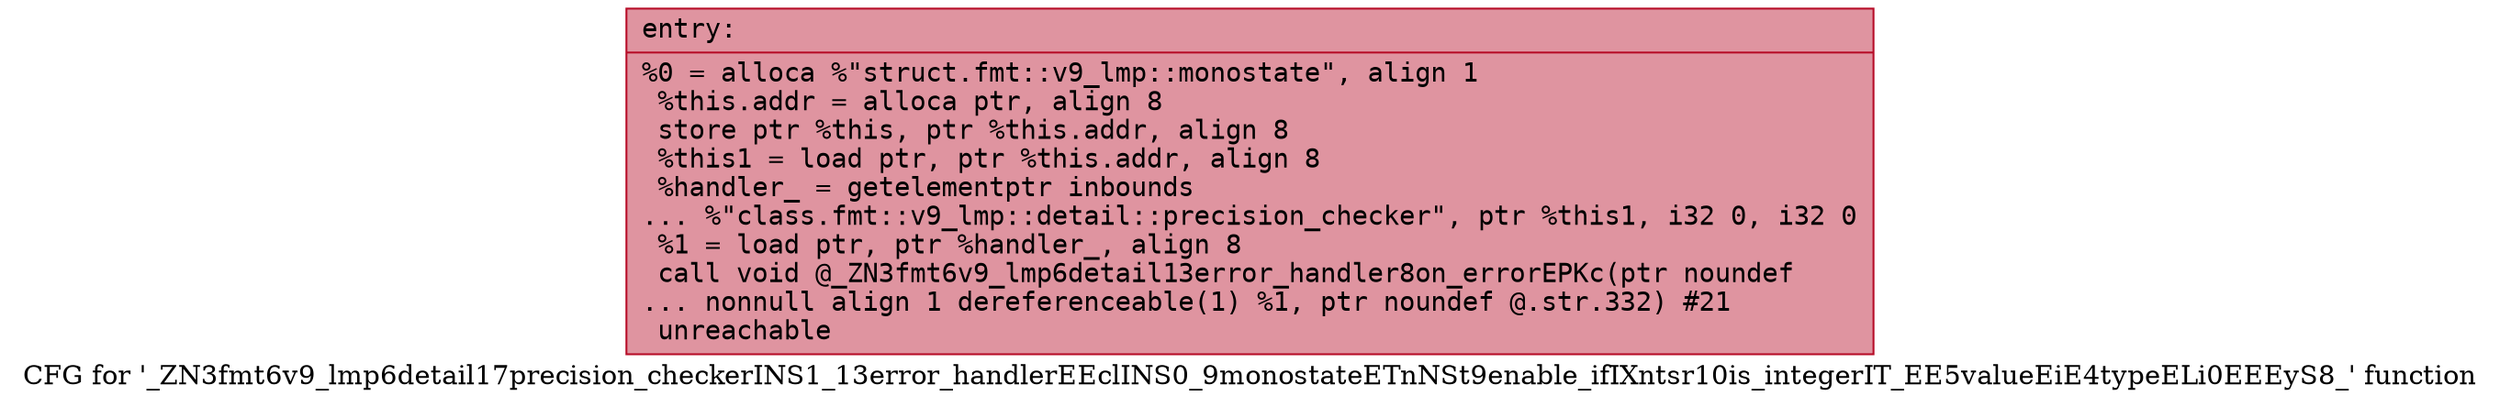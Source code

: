 digraph "CFG for '_ZN3fmt6v9_lmp6detail17precision_checkerINS1_13error_handlerEEclINS0_9monostateETnNSt9enable_ifIXntsr10is_integerIT_EE5valueEiE4typeELi0EEEyS8_' function" {
	label="CFG for '_ZN3fmt6v9_lmp6detail17precision_checkerINS1_13error_handlerEEclINS0_9monostateETnNSt9enable_ifIXntsr10is_integerIT_EE5valueEiE4typeELi0EEEyS8_' function";

	Node0x556bfeb4f760 [shape=record,color="#b70d28ff", style=filled, fillcolor="#b70d2870" fontname="Courier",label="{entry:\l|  %0 = alloca %\"struct.fmt::v9_lmp::monostate\", align 1\l  %this.addr = alloca ptr, align 8\l  store ptr %this, ptr %this.addr, align 8\l  %this1 = load ptr, ptr %this.addr, align 8\l  %handler_ = getelementptr inbounds\l... %\"class.fmt::v9_lmp::detail::precision_checker\", ptr %this1, i32 0, i32 0\l  %1 = load ptr, ptr %handler_, align 8\l  call void @_ZN3fmt6v9_lmp6detail13error_handler8on_errorEPKc(ptr noundef\l... nonnull align 1 dereferenceable(1) %1, ptr noundef @.str.332) #21\l  unreachable\l}"];
}
